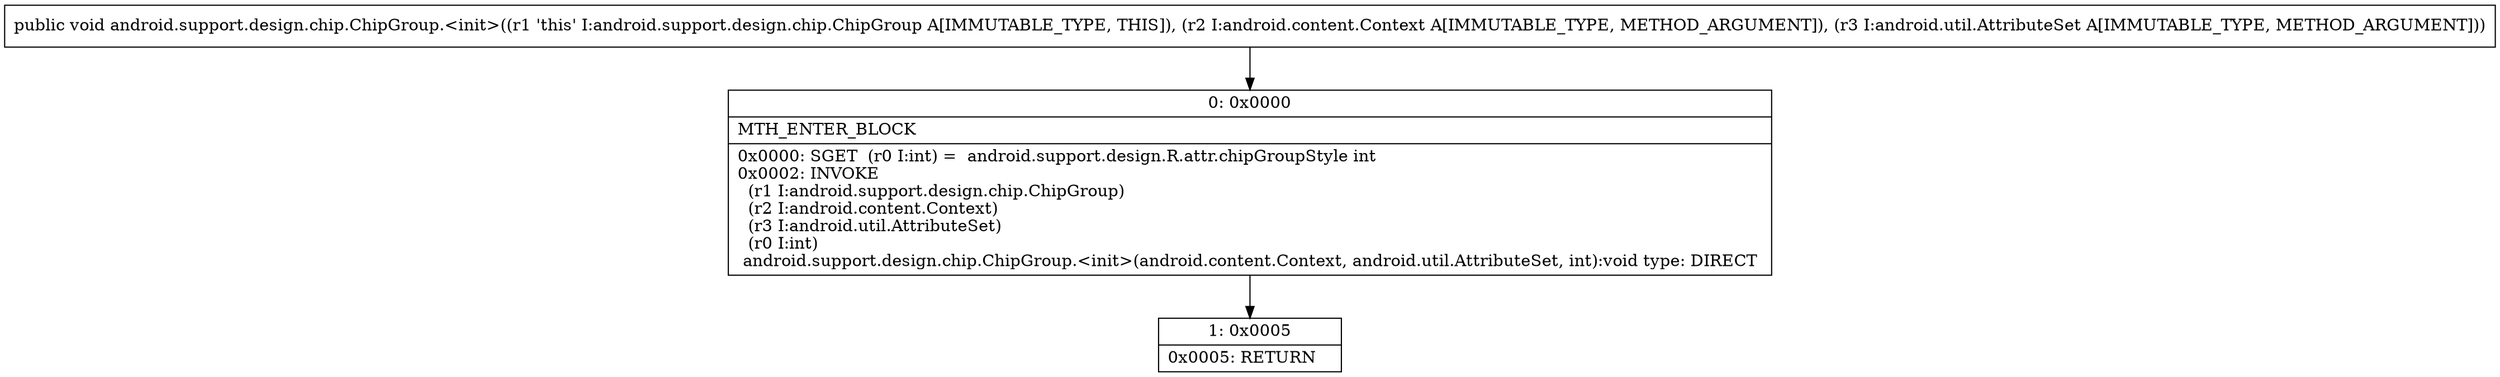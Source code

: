 digraph "CFG forandroid.support.design.chip.ChipGroup.\<init\>(Landroid\/content\/Context;Landroid\/util\/AttributeSet;)V" {
Node_0 [shape=record,label="{0\:\ 0x0000|MTH_ENTER_BLOCK\l|0x0000: SGET  (r0 I:int) =  android.support.design.R.attr.chipGroupStyle int \l0x0002: INVOKE  \l  (r1 I:android.support.design.chip.ChipGroup)\l  (r2 I:android.content.Context)\l  (r3 I:android.util.AttributeSet)\l  (r0 I:int)\l android.support.design.chip.ChipGroup.\<init\>(android.content.Context, android.util.AttributeSet, int):void type: DIRECT \l}"];
Node_1 [shape=record,label="{1\:\ 0x0005|0x0005: RETURN   \l}"];
MethodNode[shape=record,label="{public void android.support.design.chip.ChipGroup.\<init\>((r1 'this' I:android.support.design.chip.ChipGroup A[IMMUTABLE_TYPE, THIS]), (r2 I:android.content.Context A[IMMUTABLE_TYPE, METHOD_ARGUMENT]), (r3 I:android.util.AttributeSet A[IMMUTABLE_TYPE, METHOD_ARGUMENT])) }"];
MethodNode -> Node_0;
Node_0 -> Node_1;
}

